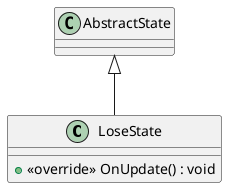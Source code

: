 @startuml
class LoseState {
    + <<override>> OnUpdate() : void
}
AbstractState <|-- LoseState
@enduml
